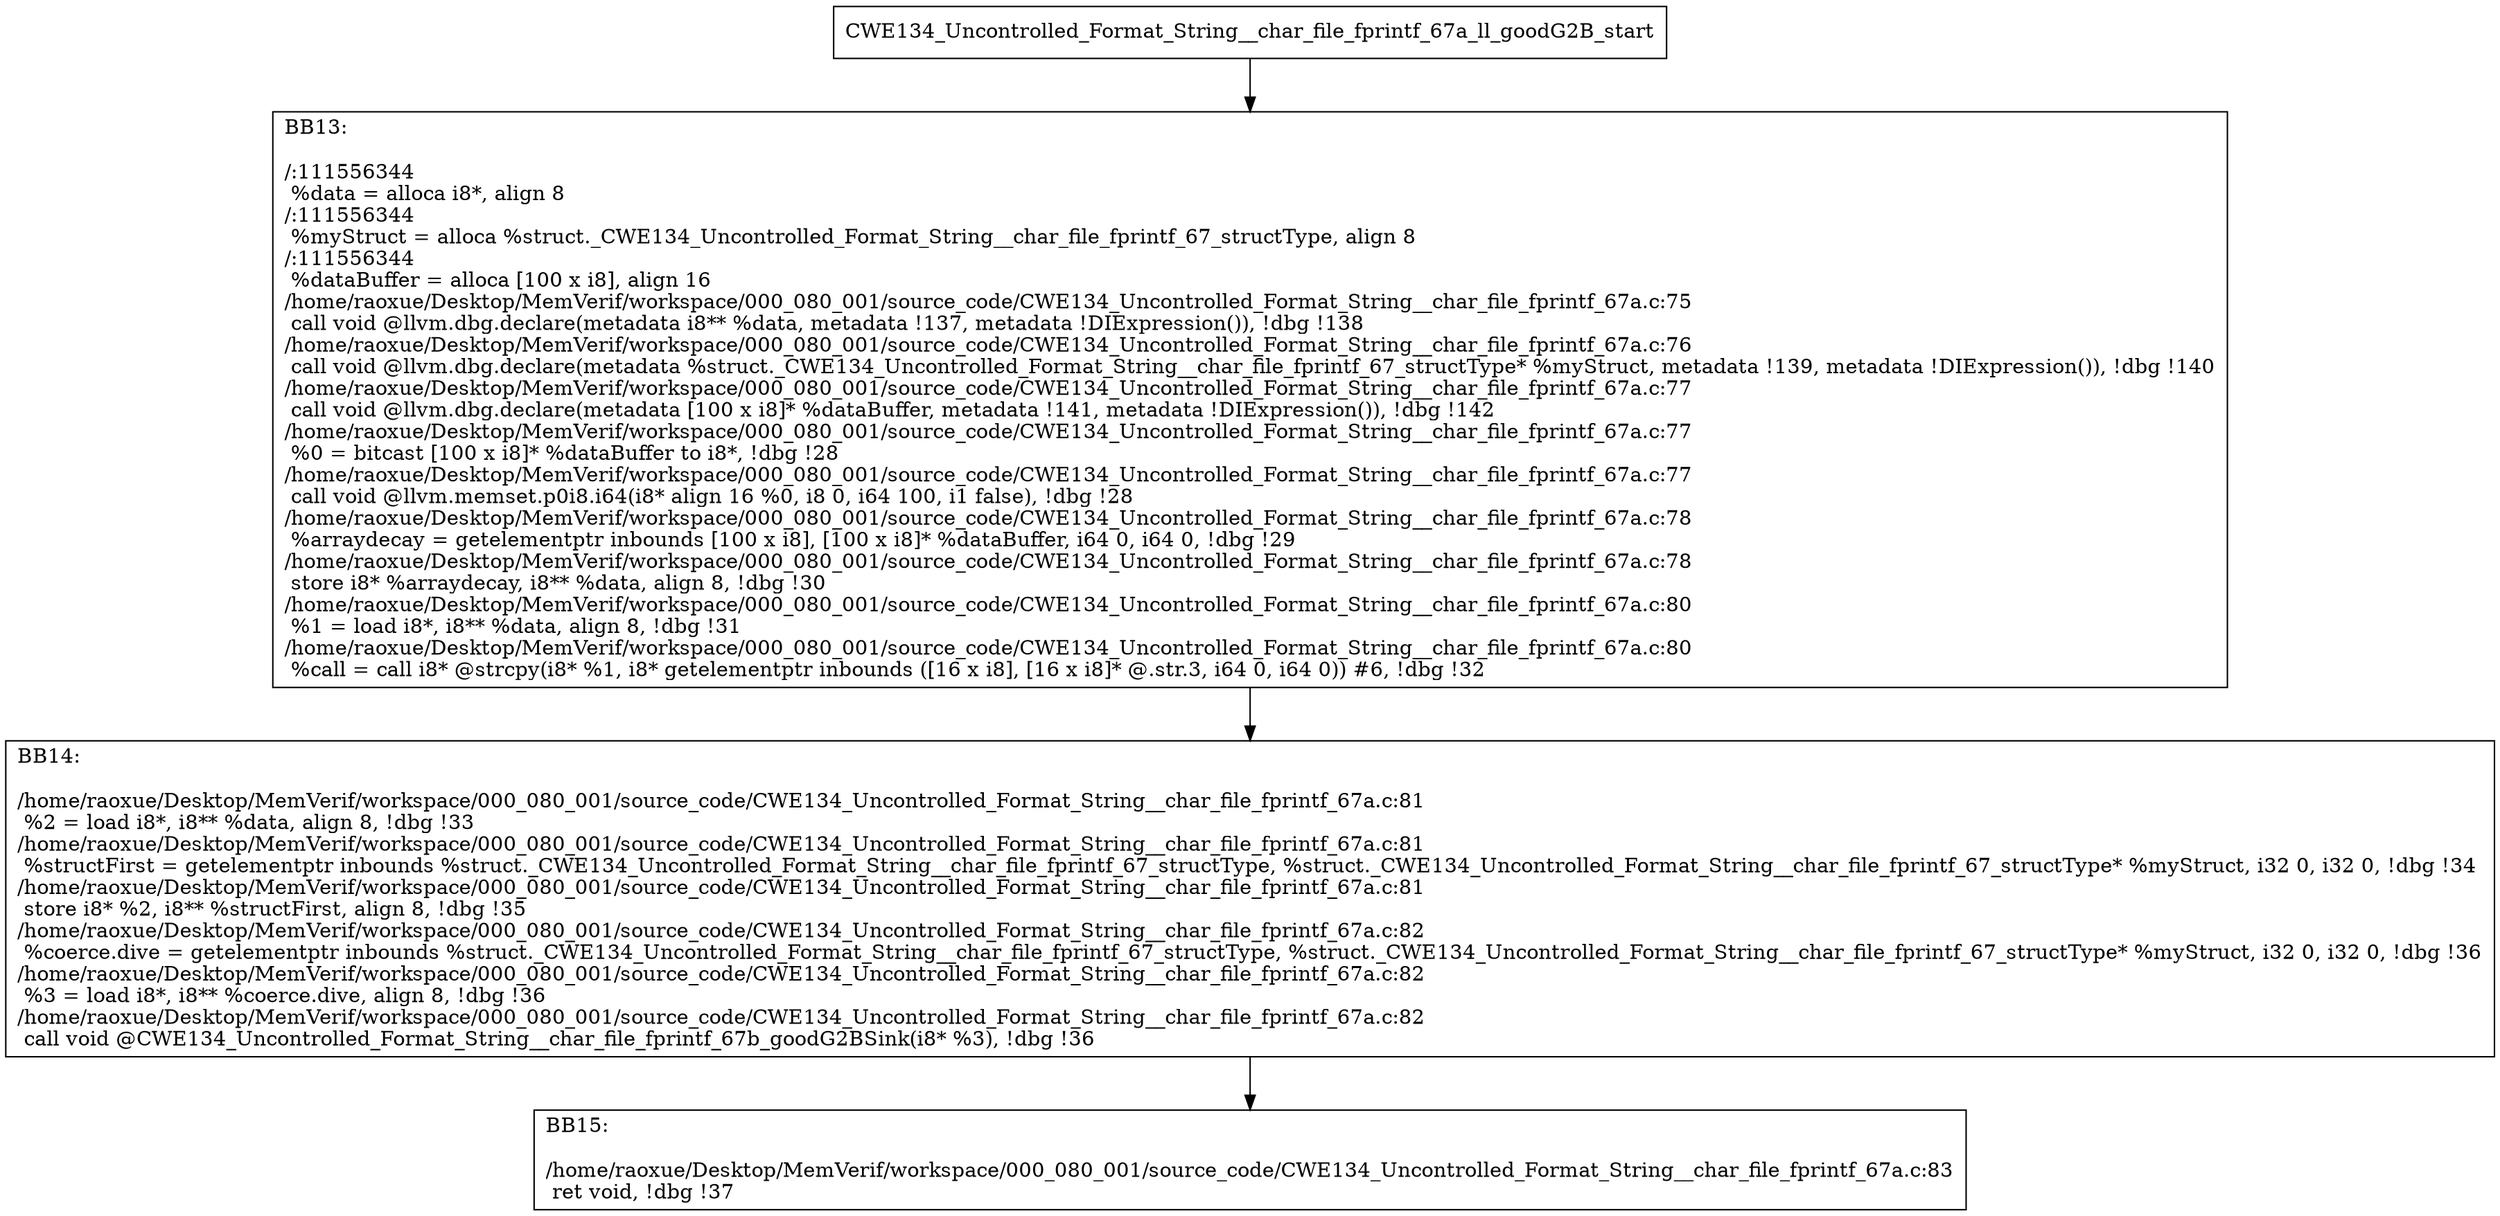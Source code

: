 digraph "CFG for'CWE134_Uncontrolled_Format_String__char_file_fprintf_67a_ll_goodG2B' function" {
	BBCWE134_Uncontrolled_Format_String__char_file_fprintf_67a_ll_goodG2B_start[shape=record,label="{CWE134_Uncontrolled_Format_String__char_file_fprintf_67a_ll_goodG2B_start}"];
	BBCWE134_Uncontrolled_Format_String__char_file_fprintf_67a_ll_goodG2B_start-> CWE134_Uncontrolled_Format_String__char_file_fprintf_67a_ll_goodG2BBB13;
	CWE134_Uncontrolled_Format_String__char_file_fprintf_67a_ll_goodG2BBB13 [shape=record, label="{BB13:\l\l/:111556344\l
  %data = alloca i8*, align 8\l
/:111556344\l
  %myStruct = alloca %struct._CWE134_Uncontrolled_Format_String__char_file_fprintf_67_structType, align 8\l
/:111556344\l
  %dataBuffer = alloca [100 x i8], align 16\l
/home/raoxue/Desktop/MemVerif/workspace/000_080_001/source_code/CWE134_Uncontrolled_Format_String__char_file_fprintf_67a.c:75\l
  call void @llvm.dbg.declare(metadata i8** %data, metadata !137, metadata !DIExpression()), !dbg !138\l
/home/raoxue/Desktop/MemVerif/workspace/000_080_001/source_code/CWE134_Uncontrolled_Format_String__char_file_fprintf_67a.c:76\l
  call void @llvm.dbg.declare(metadata %struct._CWE134_Uncontrolled_Format_String__char_file_fprintf_67_structType* %myStruct, metadata !139, metadata !DIExpression()), !dbg !140\l
/home/raoxue/Desktop/MemVerif/workspace/000_080_001/source_code/CWE134_Uncontrolled_Format_String__char_file_fprintf_67a.c:77\l
  call void @llvm.dbg.declare(metadata [100 x i8]* %dataBuffer, metadata !141, metadata !DIExpression()), !dbg !142\l
/home/raoxue/Desktop/MemVerif/workspace/000_080_001/source_code/CWE134_Uncontrolled_Format_String__char_file_fprintf_67a.c:77\l
  %0 = bitcast [100 x i8]* %dataBuffer to i8*, !dbg !28\l
/home/raoxue/Desktop/MemVerif/workspace/000_080_001/source_code/CWE134_Uncontrolled_Format_String__char_file_fprintf_67a.c:77\l
  call void @llvm.memset.p0i8.i64(i8* align 16 %0, i8 0, i64 100, i1 false), !dbg !28\l
/home/raoxue/Desktop/MemVerif/workspace/000_080_001/source_code/CWE134_Uncontrolled_Format_String__char_file_fprintf_67a.c:78\l
  %arraydecay = getelementptr inbounds [100 x i8], [100 x i8]* %dataBuffer, i64 0, i64 0, !dbg !29\l
/home/raoxue/Desktop/MemVerif/workspace/000_080_001/source_code/CWE134_Uncontrolled_Format_String__char_file_fprintf_67a.c:78\l
  store i8* %arraydecay, i8** %data, align 8, !dbg !30\l
/home/raoxue/Desktop/MemVerif/workspace/000_080_001/source_code/CWE134_Uncontrolled_Format_String__char_file_fprintf_67a.c:80\l
  %1 = load i8*, i8** %data, align 8, !dbg !31\l
/home/raoxue/Desktop/MemVerif/workspace/000_080_001/source_code/CWE134_Uncontrolled_Format_String__char_file_fprintf_67a.c:80\l
  %call = call i8* @strcpy(i8* %1, i8* getelementptr inbounds ([16 x i8], [16 x i8]* @.str.3, i64 0, i64 0)) #6, !dbg !32\l
}"];
	CWE134_Uncontrolled_Format_String__char_file_fprintf_67a_ll_goodG2BBB13-> CWE134_Uncontrolled_Format_String__char_file_fprintf_67a_ll_goodG2BBB14;
	CWE134_Uncontrolled_Format_String__char_file_fprintf_67a_ll_goodG2BBB14 [shape=record, label="{BB14:\l\l/home/raoxue/Desktop/MemVerif/workspace/000_080_001/source_code/CWE134_Uncontrolled_Format_String__char_file_fprintf_67a.c:81\l
  %2 = load i8*, i8** %data, align 8, !dbg !33\l
/home/raoxue/Desktop/MemVerif/workspace/000_080_001/source_code/CWE134_Uncontrolled_Format_String__char_file_fprintf_67a.c:81\l
  %structFirst = getelementptr inbounds %struct._CWE134_Uncontrolled_Format_String__char_file_fprintf_67_structType, %struct._CWE134_Uncontrolled_Format_String__char_file_fprintf_67_structType* %myStruct, i32 0, i32 0, !dbg !34\l
/home/raoxue/Desktop/MemVerif/workspace/000_080_001/source_code/CWE134_Uncontrolled_Format_String__char_file_fprintf_67a.c:81\l
  store i8* %2, i8** %structFirst, align 8, !dbg !35\l
/home/raoxue/Desktop/MemVerif/workspace/000_080_001/source_code/CWE134_Uncontrolled_Format_String__char_file_fprintf_67a.c:82\l
  %coerce.dive = getelementptr inbounds %struct._CWE134_Uncontrolled_Format_String__char_file_fprintf_67_structType, %struct._CWE134_Uncontrolled_Format_String__char_file_fprintf_67_structType* %myStruct, i32 0, i32 0, !dbg !36\l
/home/raoxue/Desktop/MemVerif/workspace/000_080_001/source_code/CWE134_Uncontrolled_Format_String__char_file_fprintf_67a.c:82\l
  %3 = load i8*, i8** %coerce.dive, align 8, !dbg !36\l
/home/raoxue/Desktop/MemVerif/workspace/000_080_001/source_code/CWE134_Uncontrolled_Format_String__char_file_fprintf_67a.c:82\l
  call void @CWE134_Uncontrolled_Format_String__char_file_fprintf_67b_goodG2BSink(i8* %3), !dbg !36\l
}"];
	CWE134_Uncontrolled_Format_String__char_file_fprintf_67a_ll_goodG2BBB14-> CWE134_Uncontrolled_Format_String__char_file_fprintf_67a_ll_goodG2BBB15;
	CWE134_Uncontrolled_Format_String__char_file_fprintf_67a_ll_goodG2BBB15 [shape=record, label="{BB15:\l\l/home/raoxue/Desktop/MemVerif/workspace/000_080_001/source_code/CWE134_Uncontrolled_Format_String__char_file_fprintf_67a.c:83\l
  ret void, !dbg !37\l
}"];
}
